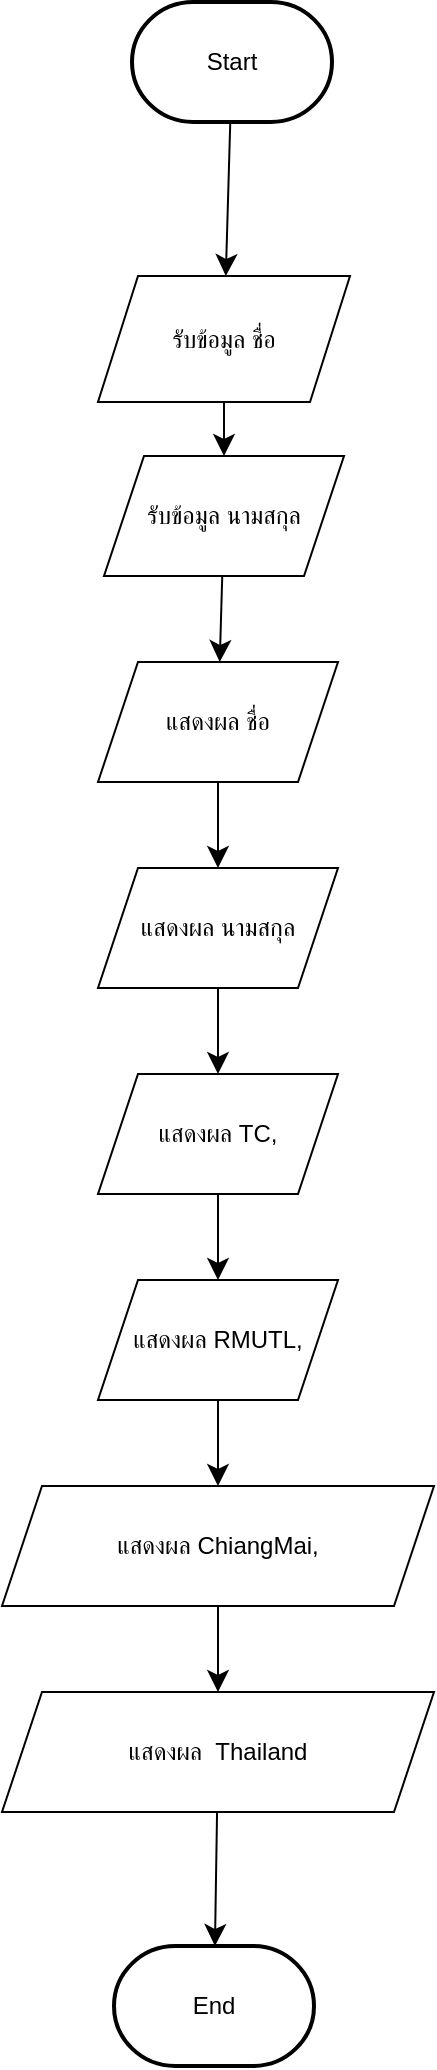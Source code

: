 <mxfile version="24.9.0">
  <diagram id="6SiOVoqLQWHYyK924Z2G" name="Page-2">
    <mxGraphModel dx="1203" dy="1134" grid="0" gridSize="10" guides="1" tooltips="1" connect="1" arrows="1" fold="1" page="0" pageScale="1" pageWidth="827" pageHeight="1169" math="0" shadow="0">
      <root>
        <mxCell id="0" />
        <mxCell id="1" parent="0" />
        <mxCell id="TC7Gc77UsIQIzNwlmf3q-11" value="" style="edgeStyle=none;curved=1;rounded=0;orthogonalLoop=1;jettySize=auto;html=1;fontSize=12;startSize=8;endSize=8;" edge="1" parent="1" source="TC7Gc77UsIQIzNwlmf3q-7" target="TC7Gc77UsIQIzNwlmf3q-10">
          <mxGeometry relative="1" as="geometry" />
        </mxCell>
        <mxCell id="TC7Gc77UsIQIzNwlmf3q-7" value="รับข้อมูล ชื่อ" style="shape=parallelogram;perimeter=parallelogramPerimeter;whiteSpace=wrap;html=1;fixedSize=1;rounded=1;arcSize=0;" vertex="1" parent="1">
          <mxGeometry x="296" y="228" width="126" height="63" as="geometry" />
        </mxCell>
        <mxCell id="TC7Gc77UsIQIzNwlmf3q-13" value="" style="edgeStyle=none;curved=1;rounded=0;orthogonalLoop=1;jettySize=auto;html=1;fontSize=12;startSize=8;endSize=8;" edge="1" parent="1" source="TC7Gc77UsIQIzNwlmf3q-10" target="TC7Gc77UsIQIzNwlmf3q-12">
          <mxGeometry relative="1" as="geometry" />
        </mxCell>
        <mxCell id="TC7Gc77UsIQIzNwlmf3q-10" value="รับข้อมูล นามสกุล" style="shape=parallelogram;perimeter=parallelogramPerimeter;whiteSpace=wrap;html=1;fixedSize=1;rounded=1;arcSize=0;" vertex="1" parent="1">
          <mxGeometry x="299" y="318" width="120" height="60" as="geometry" />
        </mxCell>
        <mxCell id="TC7Gc77UsIQIzNwlmf3q-15" value="" style="edgeStyle=none;curved=1;rounded=0;orthogonalLoop=1;jettySize=auto;html=1;fontSize=12;startSize=8;endSize=8;" edge="1" parent="1" source="TC7Gc77UsIQIzNwlmf3q-12" target="TC7Gc77UsIQIzNwlmf3q-14">
          <mxGeometry relative="1" as="geometry" />
        </mxCell>
        <mxCell id="TC7Gc77UsIQIzNwlmf3q-12" value="แสดงผล ชื่อ" style="shape=parallelogram;perimeter=parallelogramPerimeter;whiteSpace=wrap;html=1;fixedSize=1;rounded=1;arcSize=0;" vertex="1" parent="1">
          <mxGeometry x="296" y="421" width="120" height="60" as="geometry" />
        </mxCell>
        <mxCell id="TC7Gc77UsIQIzNwlmf3q-17" value="" style="edgeStyle=none;curved=1;rounded=0;orthogonalLoop=1;jettySize=auto;html=1;fontSize=12;startSize=8;endSize=8;" edge="1" parent="1" source="TC7Gc77UsIQIzNwlmf3q-14" target="TC7Gc77UsIQIzNwlmf3q-16">
          <mxGeometry relative="1" as="geometry" />
        </mxCell>
        <mxCell id="TC7Gc77UsIQIzNwlmf3q-14" value="แสดงผล นามสกุล" style="shape=parallelogram;perimeter=parallelogramPerimeter;whiteSpace=wrap;html=1;fixedSize=1;rounded=1;arcSize=0;" vertex="1" parent="1">
          <mxGeometry x="296" y="524" width="120" height="60" as="geometry" />
        </mxCell>
        <mxCell id="TC7Gc77UsIQIzNwlmf3q-19" value="" style="edgeStyle=none;curved=1;rounded=0;orthogonalLoop=1;jettySize=auto;html=1;fontSize=12;startSize=8;endSize=8;" edge="1" parent="1" source="TC7Gc77UsIQIzNwlmf3q-16" target="TC7Gc77UsIQIzNwlmf3q-18">
          <mxGeometry relative="1" as="geometry" />
        </mxCell>
        <mxCell id="TC7Gc77UsIQIzNwlmf3q-16" value="แสดงผล TC," style="shape=parallelogram;perimeter=parallelogramPerimeter;whiteSpace=wrap;html=1;fixedSize=1;rounded=1;arcSize=0;" vertex="1" parent="1">
          <mxGeometry x="296" y="627" width="120" height="60" as="geometry" />
        </mxCell>
        <mxCell id="TC7Gc77UsIQIzNwlmf3q-21" value="" style="edgeStyle=none;curved=1;rounded=0;orthogonalLoop=1;jettySize=auto;html=1;fontSize=12;startSize=8;endSize=8;" edge="1" parent="1" source="TC7Gc77UsIQIzNwlmf3q-18" target="TC7Gc77UsIQIzNwlmf3q-20">
          <mxGeometry relative="1" as="geometry" />
        </mxCell>
        <mxCell id="TC7Gc77UsIQIzNwlmf3q-18" value="แสดงผล RMUTL," style="shape=parallelogram;perimeter=parallelogramPerimeter;whiteSpace=wrap;html=1;fixedSize=1;rounded=1;arcSize=0;" vertex="1" parent="1">
          <mxGeometry x="296" y="730" width="120" height="60" as="geometry" />
        </mxCell>
        <mxCell id="TC7Gc77UsIQIzNwlmf3q-23" value="" style="edgeStyle=none;curved=1;rounded=0;orthogonalLoop=1;jettySize=auto;html=1;fontSize=12;startSize=8;endSize=8;" edge="1" parent="1" source="TC7Gc77UsIQIzNwlmf3q-20" target="TC7Gc77UsIQIzNwlmf3q-22">
          <mxGeometry relative="1" as="geometry" />
        </mxCell>
        <mxCell id="TC7Gc77UsIQIzNwlmf3q-20" value="แสดงผล ChiangMai," style="shape=parallelogram;perimeter=parallelogramPerimeter;whiteSpace=wrap;html=1;fixedSize=1;rounded=1;arcSize=0;" vertex="1" parent="1">
          <mxGeometry x="248" y="833" width="216" height="60" as="geometry" />
        </mxCell>
        <mxCell id="e3VBhY5ERFJzScI48qiK-5" value="" style="edgeStyle=none;curved=1;rounded=0;orthogonalLoop=1;jettySize=auto;html=1;fontSize=12;startSize=8;endSize=8;" edge="1" parent="1" source="TC7Gc77UsIQIzNwlmf3q-22" target="e3VBhY5ERFJzScI48qiK-4">
          <mxGeometry relative="1" as="geometry" />
        </mxCell>
        <mxCell id="TC7Gc77UsIQIzNwlmf3q-22" value="แสดงผล &amp;nbsp;Thailand" style="shape=parallelogram;perimeter=parallelogramPerimeter;whiteSpace=wrap;html=1;fixedSize=1;rounded=1;arcSize=0;" vertex="1" parent="1">
          <mxGeometry x="248" y="936" width="216" height="60" as="geometry" />
        </mxCell>
        <mxCell id="e3VBhY5ERFJzScI48qiK-3" value="" style="edgeStyle=none;curved=1;rounded=0;orthogonalLoop=1;jettySize=auto;html=1;fontSize=12;startSize=8;endSize=8;" edge="1" parent="1" source="e3VBhY5ERFJzScI48qiK-2" target="TC7Gc77UsIQIzNwlmf3q-7">
          <mxGeometry relative="1" as="geometry" />
        </mxCell>
        <mxCell id="e3VBhY5ERFJzScI48qiK-2" value="Start" style="strokeWidth=2;html=1;shape=mxgraph.flowchart.terminator;whiteSpace=wrap;" vertex="1" parent="1">
          <mxGeometry x="313" y="91" width="100" height="60" as="geometry" />
        </mxCell>
        <mxCell id="e3VBhY5ERFJzScI48qiK-4" value="End" style="strokeWidth=2;html=1;shape=mxgraph.flowchart.terminator;whiteSpace=wrap;" vertex="1" parent="1">
          <mxGeometry x="304" y="1063" width="100" height="60" as="geometry" />
        </mxCell>
      </root>
    </mxGraphModel>
  </diagram>
</mxfile>
